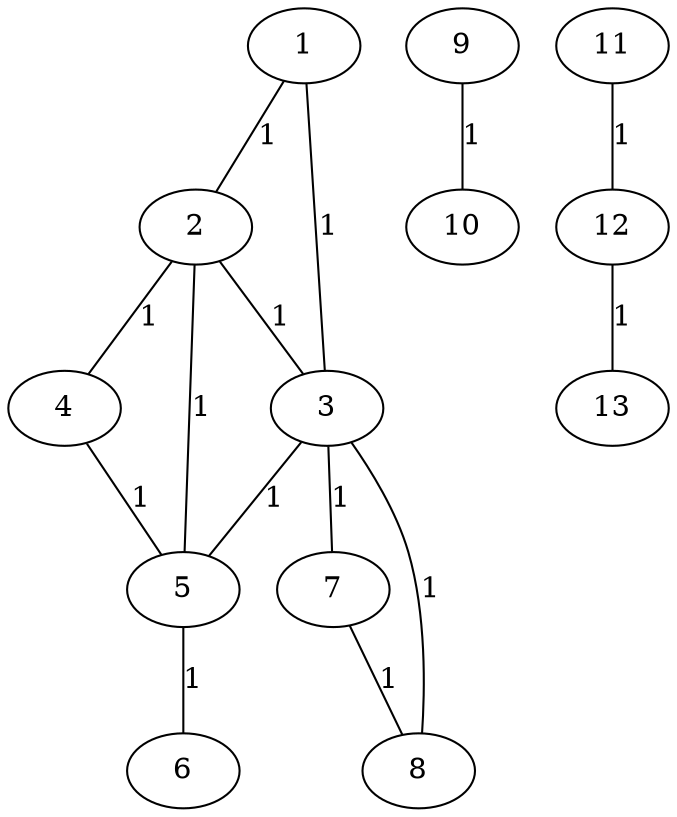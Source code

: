 graph {
	1 -- 2 [label = 1];
	1 -- 3 [label = 1];
	2 -- 4 [label = 1];
	2 -- 5 [label = 1];
	2 -- 3 [label = 1];
	3 -- 5 [label = 1];
	3 -- 8 [label = 1];
	3 -- 7 [label = 1];
	4 -- 5 [label = 1];
	5 -- 6 [label = 1];
	7 -- 8 [label = 1];
	9 -- 10 [label = 1];
	11 -- 12 [label = 1];
	12 -- 13 [label = 1];
}
